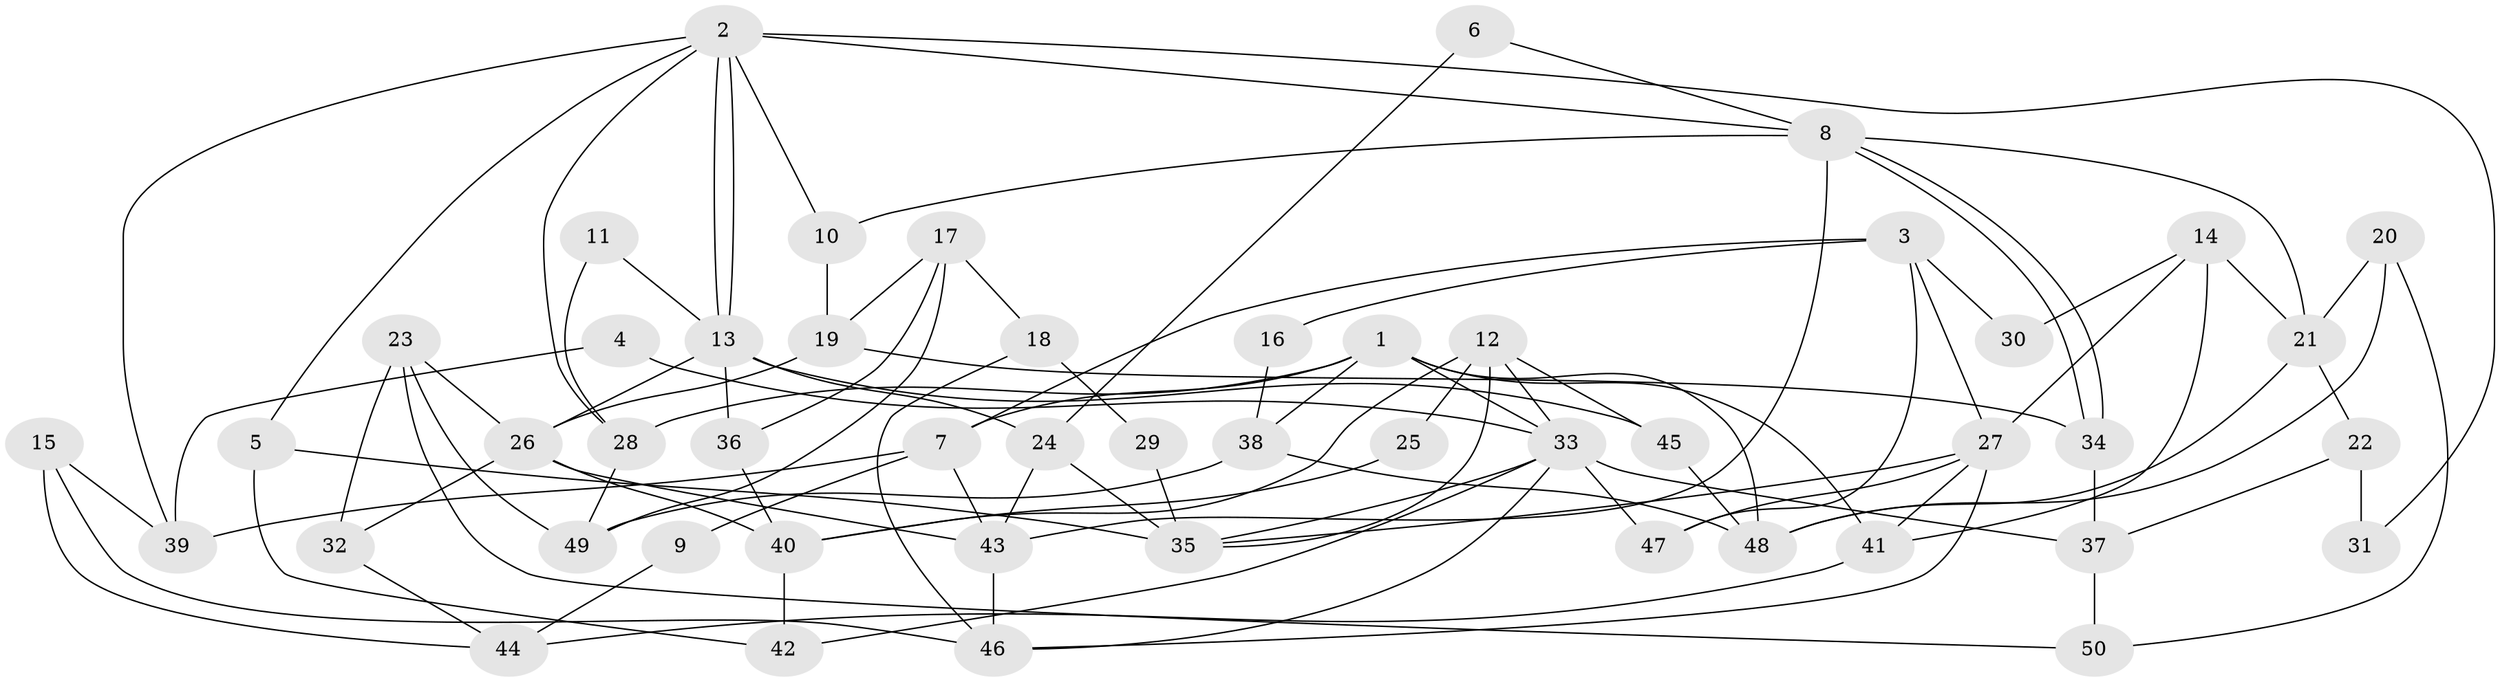 // Generated by graph-tools (version 1.1) at 2025/11/02/27/25 16:11:18]
// undirected, 50 vertices, 100 edges
graph export_dot {
graph [start="1"]
  node [color=gray90,style=filled];
  1;
  2;
  3;
  4;
  5;
  6;
  7;
  8;
  9;
  10;
  11;
  12;
  13;
  14;
  15;
  16;
  17;
  18;
  19;
  20;
  21;
  22;
  23;
  24;
  25;
  26;
  27;
  28;
  29;
  30;
  31;
  32;
  33;
  34;
  35;
  36;
  37;
  38;
  39;
  40;
  41;
  42;
  43;
  44;
  45;
  46;
  47;
  48;
  49;
  50;
  1 -- 38;
  1 -- 48;
  1 -- 7;
  1 -- 28;
  1 -- 33;
  1 -- 41;
  2 -- 13;
  2 -- 13;
  2 -- 8;
  2 -- 5;
  2 -- 10;
  2 -- 28;
  2 -- 31;
  2 -- 39;
  3 -- 47;
  3 -- 7;
  3 -- 16;
  3 -- 27;
  3 -- 30;
  4 -- 33;
  4 -- 39;
  5 -- 42;
  5 -- 35;
  6 -- 24;
  6 -- 8;
  7 -- 43;
  7 -- 9;
  7 -- 39;
  8 -- 34;
  8 -- 34;
  8 -- 43;
  8 -- 10;
  8 -- 21;
  9 -- 44;
  10 -- 19;
  11 -- 13;
  11 -- 28;
  12 -- 35;
  12 -- 33;
  12 -- 25;
  12 -- 40;
  12 -- 45;
  13 -- 24;
  13 -- 26;
  13 -- 36;
  13 -- 45;
  14 -- 41;
  14 -- 27;
  14 -- 21;
  14 -- 30;
  15 -- 39;
  15 -- 46;
  15 -- 44;
  16 -- 38;
  17 -- 36;
  17 -- 19;
  17 -- 18;
  17 -- 49;
  18 -- 46;
  18 -- 29;
  19 -- 26;
  19 -- 34;
  20 -- 48;
  20 -- 21;
  20 -- 50;
  21 -- 22;
  21 -- 48;
  22 -- 37;
  22 -- 31;
  23 -- 32;
  23 -- 49;
  23 -- 26;
  23 -- 50;
  24 -- 43;
  24 -- 35;
  25 -- 40;
  26 -- 32;
  26 -- 40;
  26 -- 43;
  27 -- 35;
  27 -- 41;
  27 -- 46;
  27 -- 47;
  28 -- 49;
  29 -- 35;
  32 -- 44;
  33 -- 37;
  33 -- 35;
  33 -- 42;
  33 -- 46;
  33 -- 47;
  34 -- 37;
  36 -- 40;
  37 -- 50;
  38 -- 49;
  38 -- 48;
  40 -- 42;
  41 -- 44;
  43 -- 46;
  45 -- 48;
}
